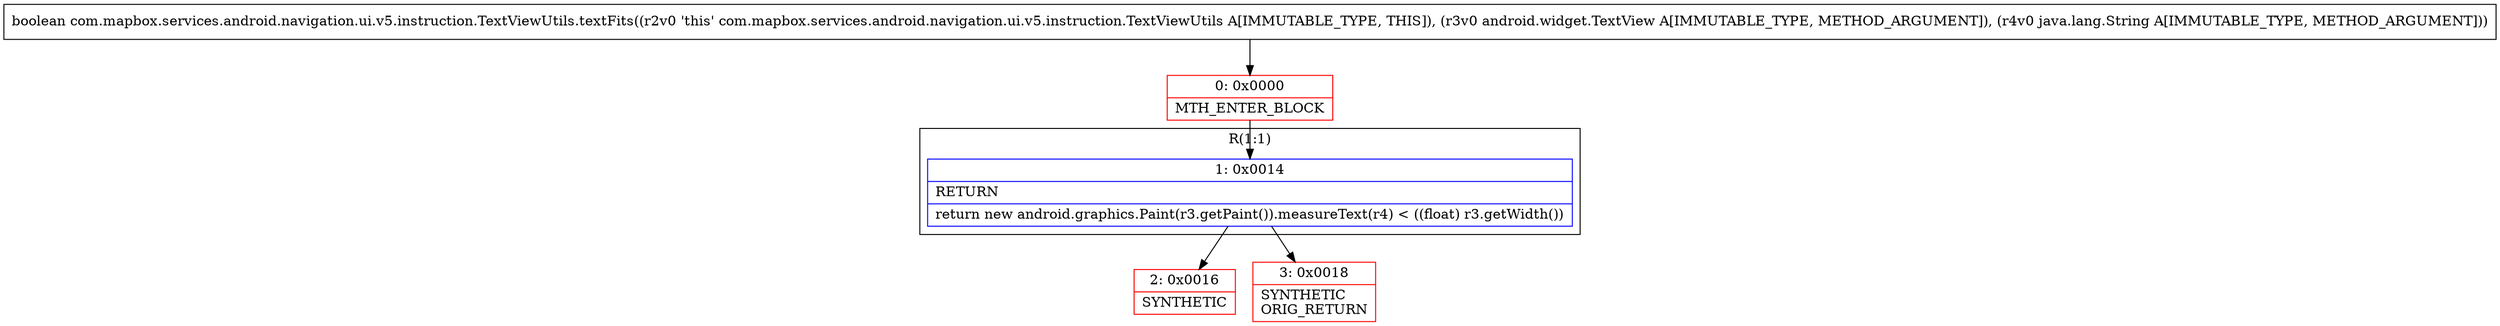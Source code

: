 digraph "CFG forcom.mapbox.services.android.navigation.ui.v5.instruction.TextViewUtils.textFits(Landroid\/widget\/TextView;Ljava\/lang\/String;)Z" {
subgraph cluster_Region_1122428122 {
label = "R(1:1)";
node [shape=record,color=blue];
Node_1 [shape=record,label="{1\:\ 0x0014|RETURN\l|return new android.graphics.Paint(r3.getPaint()).measureText(r4) \< ((float) r3.getWidth())\l}"];
}
Node_0 [shape=record,color=red,label="{0\:\ 0x0000|MTH_ENTER_BLOCK\l}"];
Node_2 [shape=record,color=red,label="{2\:\ 0x0016|SYNTHETIC\l}"];
Node_3 [shape=record,color=red,label="{3\:\ 0x0018|SYNTHETIC\lORIG_RETURN\l}"];
MethodNode[shape=record,label="{boolean com.mapbox.services.android.navigation.ui.v5.instruction.TextViewUtils.textFits((r2v0 'this' com.mapbox.services.android.navigation.ui.v5.instruction.TextViewUtils A[IMMUTABLE_TYPE, THIS]), (r3v0 android.widget.TextView A[IMMUTABLE_TYPE, METHOD_ARGUMENT]), (r4v0 java.lang.String A[IMMUTABLE_TYPE, METHOD_ARGUMENT])) }"];
MethodNode -> Node_0;
Node_1 -> Node_2;
Node_1 -> Node_3;
Node_0 -> Node_1;
}

